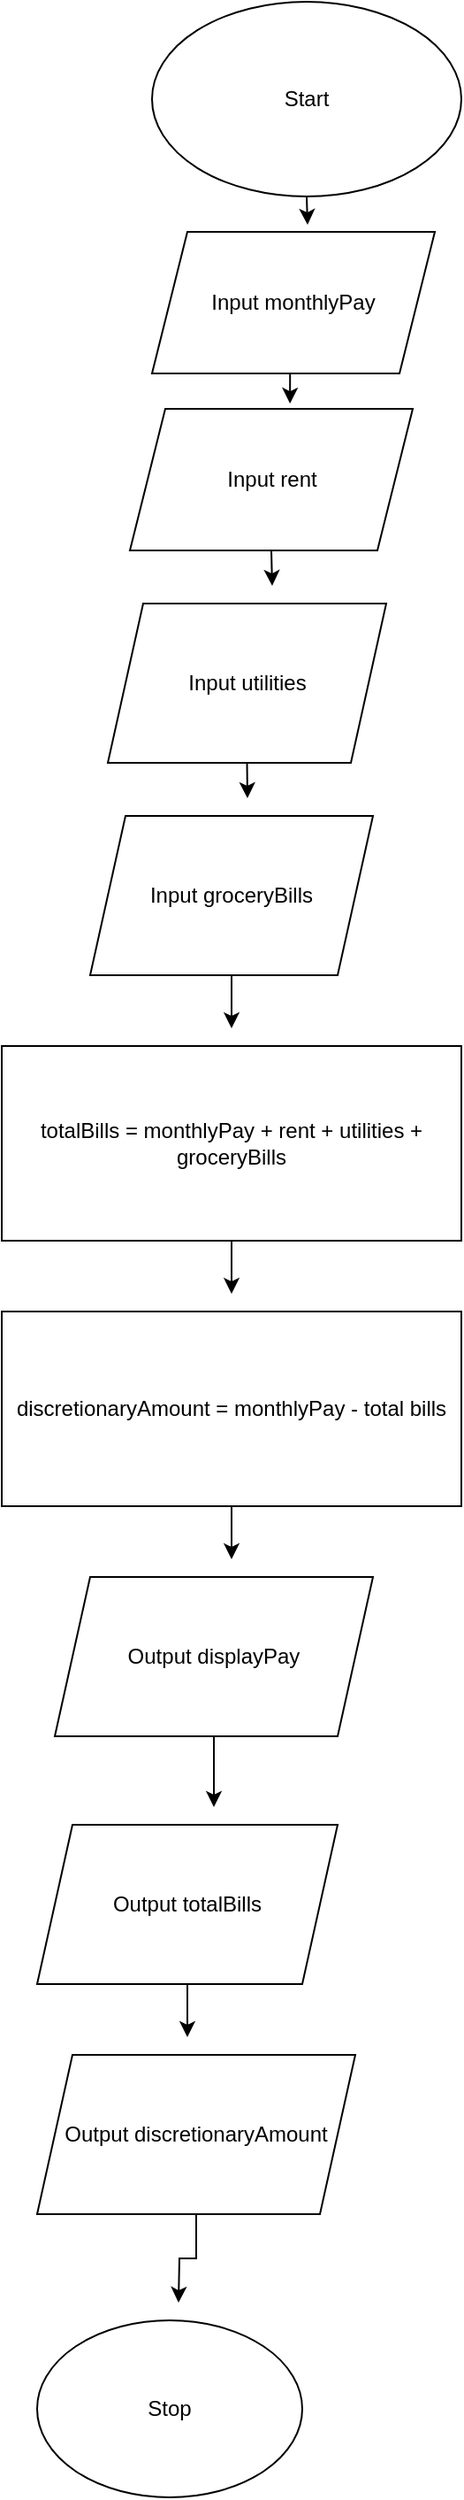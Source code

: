 <mxfile version="26.1.1">
  <diagram name="Page-1" id="_LbN-daLGDzrdzj1NdvH">
    <mxGraphModel dx="2074" dy="1196" grid="1" gridSize="10" guides="1" tooltips="1" connect="1" arrows="1" fold="1" page="1" pageScale="1" pageWidth="850" pageHeight="1100" math="0" shadow="0">
      <root>
        <mxCell id="0" />
        <mxCell id="1" parent="0" />
        <mxCell id="skW0CsrQxEbJvOdxTd8q-1" value="Start" style="ellipse;whiteSpace=wrap;html=1;" parent="1" vertex="1">
          <mxGeometry x="305" y="30" width="175" height="110" as="geometry" />
        </mxCell>
        <mxCell id="skW0CsrQxEbJvOdxTd8q-2" value="Input monthlyPay" style="shape=parallelogram;perimeter=parallelogramPerimeter;whiteSpace=wrap;html=1;fixedSize=1;" parent="1" vertex="1">
          <mxGeometry x="305" y="160" width="160" height="80" as="geometry" />
        </mxCell>
        <mxCell id="qBskc6iz1nUyQAH2Ge_z-4" style="edgeStyle=orthogonalEdgeStyle;rounded=0;orthogonalLoop=1;jettySize=auto;html=1;exitX=0.5;exitY=1;exitDx=0;exitDy=0;" edge="1" parent="1" source="skW0CsrQxEbJvOdxTd8q-3">
          <mxGeometry relative="1" as="geometry">
            <mxPoint x="359" y="480" as="targetPoint" />
          </mxGeometry>
        </mxCell>
        <mxCell id="skW0CsrQxEbJvOdxTd8q-3" value="Input utilities" style="shape=parallelogram;perimeter=parallelogramPerimeter;whiteSpace=wrap;html=1;fixedSize=1;" parent="1" vertex="1">
          <mxGeometry x="280" y="370" width="157.5" height="90" as="geometry" />
        </mxCell>
        <mxCell id="qBskc6iz1nUyQAH2Ge_z-3" style="edgeStyle=orthogonalEdgeStyle;rounded=0;orthogonalLoop=1;jettySize=auto;html=1;exitX=0.5;exitY=1;exitDx=0;exitDy=0;" edge="1" parent="1" source="skW0CsrQxEbJvOdxTd8q-4">
          <mxGeometry relative="1" as="geometry">
            <mxPoint x="373" y="360" as="targetPoint" />
          </mxGeometry>
        </mxCell>
        <mxCell id="skW0CsrQxEbJvOdxTd8q-4" value="Input rent" style="shape=parallelogram;perimeter=parallelogramPerimeter;whiteSpace=wrap;html=1;fixedSize=1;" parent="1" vertex="1">
          <mxGeometry x="292.5" y="260" width="160" height="80" as="geometry" />
        </mxCell>
        <mxCell id="qBskc6iz1nUyQAH2Ge_z-7" style="edgeStyle=orthogonalEdgeStyle;rounded=0;orthogonalLoop=1;jettySize=auto;html=1;exitX=0.5;exitY=1;exitDx=0;exitDy=0;" edge="1" parent="1" source="skW0CsrQxEbJvOdxTd8q-5">
          <mxGeometry relative="1" as="geometry">
            <mxPoint x="350" y="610" as="targetPoint" />
          </mxGeometry>
        </mxCell>
        <mxCell id="skW0CsrQxEbJvOdxTd8q-5" value="Input groceryBills" style="shape=parallelogram;perimeter=parallelogramPerimeter;whiteSpace=wrap;html=1;fixedSize=1;" parent="1" vertex="1">
          <mxGeometry x="270" y="490" width="160" height="90" as="geometry" />
        </mxCell>
        <mxCell id="qBskc6iz1nUyQAH2Ge_z-1" style="edgeStyle=orthogonalEdgeStyle;rounded=0;orthogonalLoop=1;jettySize=auto;html=1;exitX=0.5;exitY=1;exitDx=0;exitDy=0;entryX=0.55;entryY=-0.05;entryDx=0;entryDy=0;entryPerimeter=0;" edge="1" parent="1" source="skW0CsrQxEbJvOdxTd8q-1" target="skW0CsrQxEbJvOdxTd8q-2">
          <mxGeometry relative="1" as="geometry" />
        </mxCell>
        <mxCell id="qBskc6iz1nUyQAH2Ge_z-2" style="edgeStyle=orthogonalEdgeStyle;rounded=0;orthogonalLoop=1;jettySize=auto;html=1;exitX=0.5;exitY=1;exitDx=0;exitDy=0;entryX=0.566;entryY=-0.037;entryDx=0;entryDy=0;entryPerimeter=0;" edge="1" parent="1" source="skW0CsrQxEbJvOdxTd8q-2" target="skW0CsrQxEbJvOdxTd8q-4">
          <mxGeometry relative="1" as="geometry" />
        </mxCell>
        <mxCell id="qBskc6iz1nUyQAH2Ge_z-8" style="edgeStyle=orthogonalEdgeStyle;rounded=0;orthogonalLoop=1;jettySize=auto;html=1;exitX=0.5;exitY=1;exitDx=0;exitDy=0;" edge="1" parent="1" source="qBskc6iz1nUyQAH2Ge_z-5">
          <mxGeometry relative="1" as="geometry">
            <mxPoint x="350" y="760" as="targetPoint" />
          </mxGeometry>
        </mxCell>
        <mxCell id="qBskc6iz1nUyQAH2Ge_z-5" value="totalBills = monthlyPay + rent + utilities + groceryBills" style="rounded=0;whiteSpace=wrap;html=1;" vertex="1" parent="1">
          <mxGeometry x="220" y="620" width="260" height="110" as="geometry" />
        </mxCell>
        <mxCell id="qBskc6iz1nUyQAH2Ge_z-12" style="edgeStyle=orthogonalEdgeStyle;rounded=0;orthogonalLoop=1;jettySize=auto;html=1;exitX=0.5;exitY=1;exitDx=0;exitDy=0;" edge="1" parent="1" source="qBskc6iz1nUyQAH2Ge_z-6">
          <mxGeometry relative="1" as="geometry">
            <mxPoint x="350" y="910" as="targetPoint" />
          </mxGeometry>
        </mxCell>
        <mxCell id="qBskc6iz1nUyQAH2Ge_z-6" value="discretionaryAmount = monthlyPay - total bills" style="rounded=0;whiteSpace=wrap;html=1;" vertex="1" parent="1">
          <mxGeometry x="220" y="770" width="260" height="110" as="geometry" />
        </mxCell>
        <mxCell id="qBskc6iz1nUyQAH2Ge_z-13" style="edgeStyle=orthogonalEdgeStyle;rounded=0;orthogonalLoop=1;jettySize=auto;html=1;exitX=0.5;exitY=1;exitDx=0;exitDy=0;" edge="1" parent="1" source="qBskc6iz1nUyQAH2Ge_z-9">
          <mxGeometry relative="1" as="geometry">
            <mxPoint x="340" y="1050" as="targetPoint" />
          </mxGeometry>
        </mxCell>
        <mxCell id="qBskc6iz1nUyQAH2Ge_z-9" value="Output displayPay" style="shape=parallelogram;perimeter=parallelogramPerimeter;whiteSpace=wrap;html=1;fixedSize=1;" vertex="1" parent="1">
          <mxGeometry x="250" y="920" width="180" height="90" as="geometry" />
        </mxCell>
        <mxCell id="qBskc6iz1nUyQAH2Ge_z-14" style="edgeStyle=orthogonalEdgeStyle;rounded=0;orthogonalLoop=1;jettySize=auto;html=1;exitX=0.5;exitY=1;exitDx=0;exitDy=0;" edge="1" parent="1" source="qBskc6iz1nUyQAH2Ge_z-10">
          <mxGeometry relative="1" as="geometry">
            <mxPoint x="325" y="1180" as="targetPoint" />
          </mxGeometry>
        </mxCell>
        <mxCell id="qBskc6iz1nUyQAH2Ge_z-10" value="Output totalBills" style="shape=parallelogram;perimeter=parallelogramPerimeter;whiteSpace=wrap;html=1;fixedSize=1;" vertex="1" parent="1">
          <mxGeometry x="240" y="1060" width="170" height="90" as="geometry" />
        </mxCell>
        <mxCell id="qBskc6iz1nUyQAH2Ge_z-16" style="edgeStyle=orthogonalEdgeStyle;rounded=0;orthogonalLoop=1;jettySize=auto;html=1;exitX=0.5;exitY=1;exitDx=0;exitDy=0;" edge="1" parent="1" source="qBskc6iz1nUyQAH2Ge_z-11">
          <mxGeometry relative="1" as="geometry">
            <mxPoint x="320" y="1330" as="targetPoint" />
          </mxGeometry>
        </mxCell>
        <mxCell id="qBskc6iz1nUyQAH2Ge_z-11" value="Output discretionaryAmount" style="shape=parallelogram;perimeter=parallelogramPerimeter;whiteSpace=wrap;html=1;fixedSize=1;" vertex="1" parent="1">
          <mxGeometry x="240" y="1190" width="180" height="90" as="geometry" />
        </mxCell>
        <mxCell id="qBskc6iz1nUyQAH2Ge_z-15" value="Stop" style="ellipse;whiteSpace=wrap;html=1;" vertex="1" parent="1">
          <mxGeometry x="240" y="1340" width="150" height="100" as="geometry" />
        </mxCell>
      </root>
    </mxGraphModel>
  </diagram>
</mxfile>
